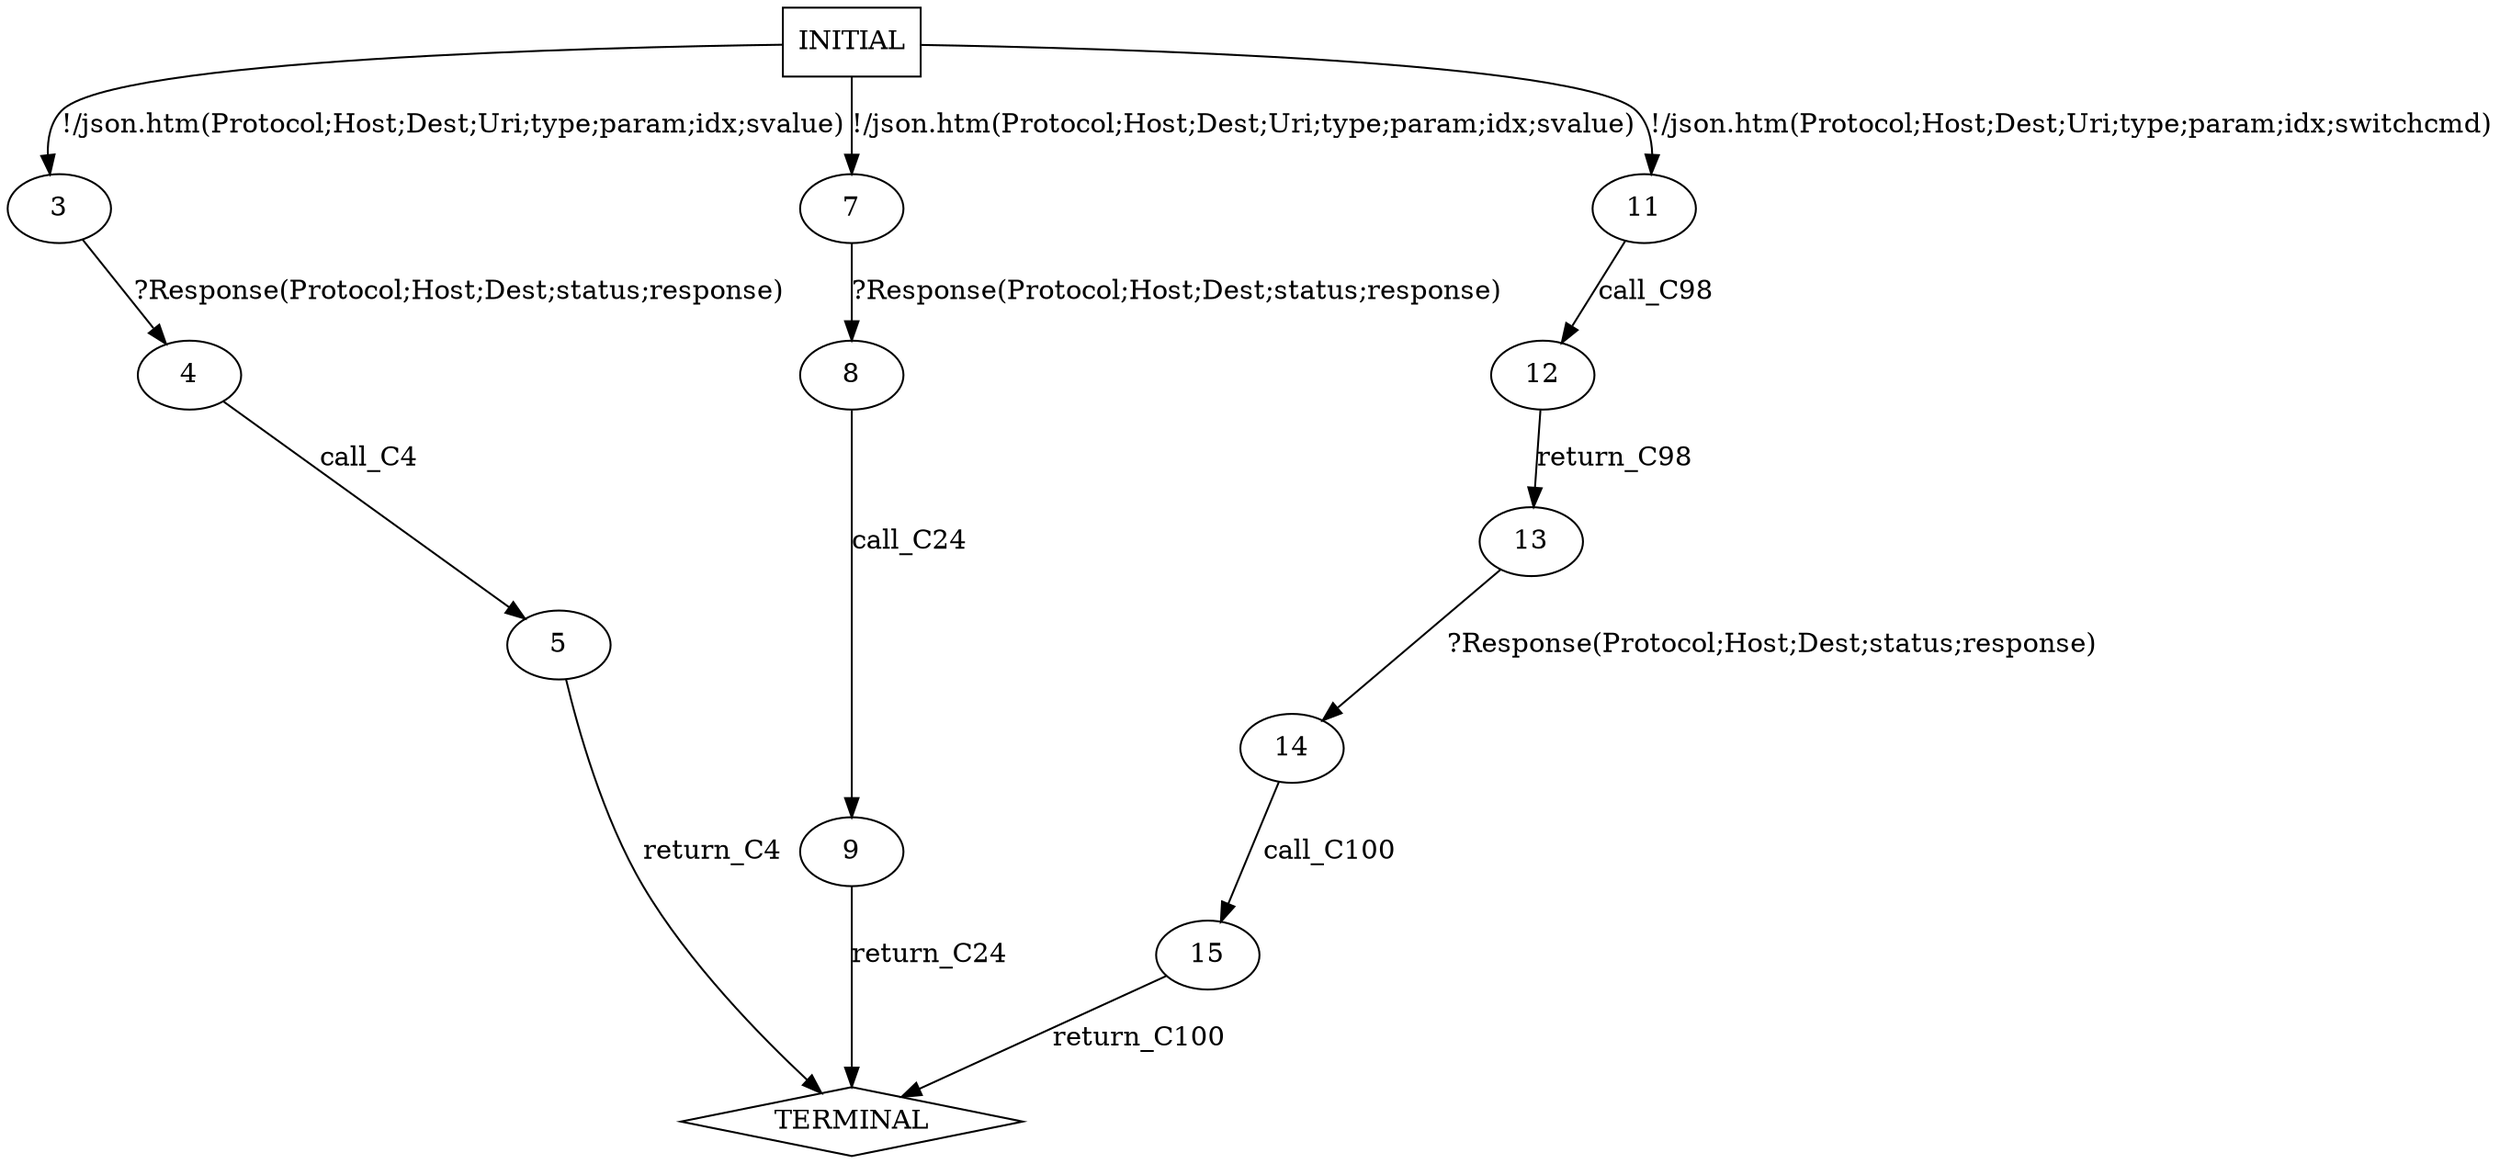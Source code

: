 digraph G {
  0 [label="INITIAL",shape=box];
  1 [label="TERMINAL",shape=diamond];
  3 [label="3"];
  4 [label="4"];
  5 [label="5"];
  7 [label="7"];
  8 [label="8"];
  9 [label="9"];
  11 [label="11"];
  12 [label="12"];
  13 [label="13"];
  14 [label="14"];
  15 [label="15"];
0->3 [label="!/json.htm(Protocol;Host;Dest;Uri;type;param;idx;svalue)"];
3->4 [label="?Response(Protocol;Host;Dest;status;response)"];
4->5  [label="call_C4"];
5->1  [label="return_C4"];
0->7 [label="!/json.htm(Protocol;Host;Dest;Uri;type;param;idx;svalue)"];
7->8 [label="?Response(Protocol;Host;Dest;status;response)"];
8->9  [label="call_C24"];
9->1  [label="return_C24"];
0->11 [label="!/json.htm(Protocol;Host;Dest;Uri;type;param;idx;switchcmd)"];
11->12  [label="call_C98"];
12->13  [label="return_C98"];
13->14 [label="?Response(Protocol;Host;Dest;status;response)"];
14->15  [label="call_C100"];
15->1  [label="return_C100"];
}
